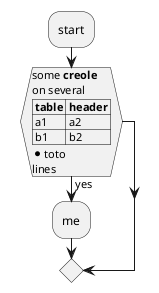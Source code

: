 {
  "sha1": "849tuuwvvmn111hfixi2l62j4ytrbig",
  "insertion": {
    "when": "2024-05-30T20:48:21.334Z",
    "user": "plantuml@gmail.com"
  }
}
@startuml
:start;
if (some **creole** 
on several
|= table |= header |
| a1 | a2 |
| b1 | b2 |
* toto
lines) then (yes)
  :me;
endif
@enduml

